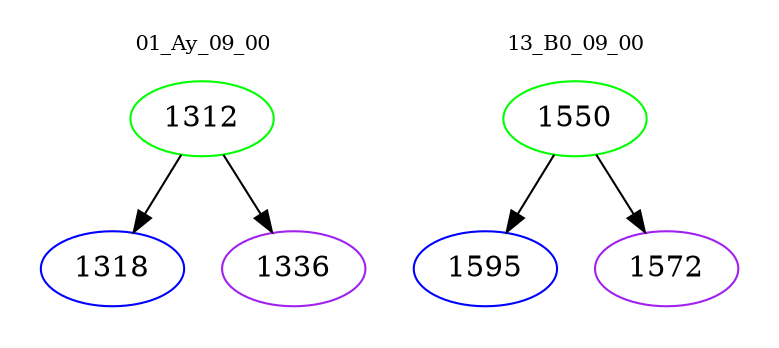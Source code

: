 digraph{
subgraph cluster_0 {
color = white
label = "01_Ay_09_00";
fontsize=10;
T0_1312 [label="1312", color="green"]
T0_1312 -> T0_1318 [color="black"]
T0_1318 [label="1318", color="blue"]
T0_1312 -> T0_1336 [color="black"]
T0_1336 [label="1336", color="purple"]
}
subgraph cluster_1 {
color = white
label = "13_B0_09_00";
fontsize=10;
T1_1550 [label="1550", color="green"]
T1_1550 -> T1_1595 [color="black"]
T1_1595 [label="1595", color="blue"]
T1_1550 -> T1_1572 [color="black"]
T1_1572 [label="1572", color="purple"]
}
}
